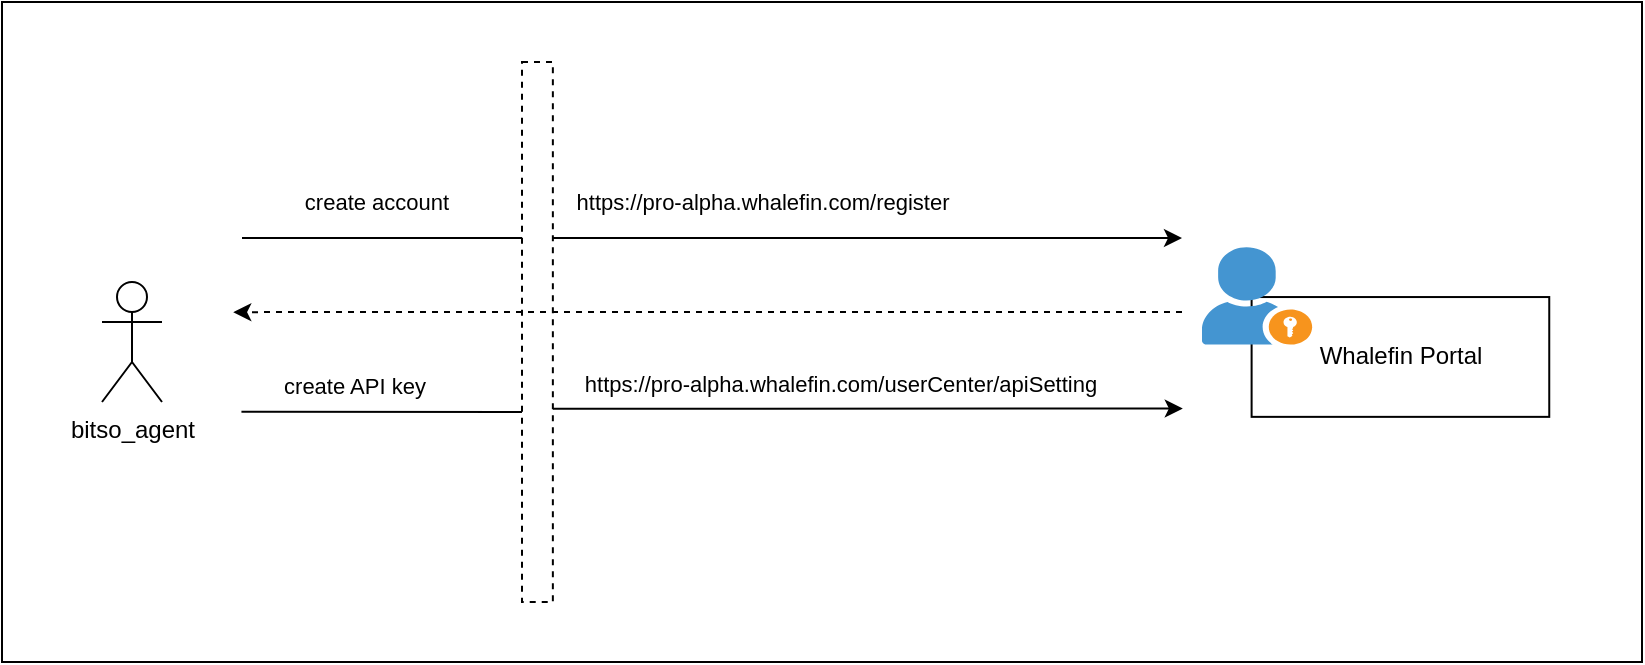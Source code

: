 <mxfile>
    <diagram id="lOYIZA3d3fUGrpe1oG6E" name="Page-1">
        <mxGraphModel dx="1075" dy="860" grid="1" gridSize="10" guides="1" tooltips="1" connect="1" arrows="1" fold="1" page="1" pageScale="1" pageWidth="850" pageHeight="1100" math="0" shadow="0">
            <root>
                <mxCell id="0"/>
                <mxCell id="1" parent="0"/>
                <mxCell id="2" value="" style="rounded=0;whiteSpace=wrap;html=1;" parent="1" vertex="1">
                    <mxGeometry width="820" height="330" as="geometry"/>
                </mxCell>
                <mxCell id="7" style="edgeStyle=none;html=1;" parent="1" edge="1">
                    <mxGeometry relative="1" as="geometry">
                        <mxPoint x="120" y="118" as="sourcePoint"/>
                        <mxPoint x="590" y="118" as="targetPoint"/>
                        <Array as="points">
                            <mxPoint x="200" y="118"/>
                            <mxPoint x="430" y="118"/>
                            <mxPoint x="590" y="118"/>
                        </Array>
                    </mxGeometry>
                </mxCell>
                <mxCell id="8" value="create account" style="edgeLabel;html=1;align=center;verticalAlign=middle;resizable=0;points=[];" parent="7" vertex="1" connectable="0">
                    <mxGeometry x="-0.183" y="-1" relative="1" as="geometry">
                        <mxPoint x="-125" y="-19" as="offset"/>
                    </mxGeometry>
                </mxCell>
                <mxCell id="23" value="https://pro-alpha.whalefin.com/register" style="edgeLabel;html=1;align=center;verticalAlign=middle;resizable=0;points=[];" parent="7" vertex="1" connectable="0">
                    <mxGeometry x="0.826" y="-1" relative="1" as="geometry">
                        <mxPoint x="-169" y="-19" as="offset"/>
                    </mxGeometry>
                </mxCell>
                <mxCell id="3" value="bitso_agent" style="shape=umlActor;verticalLabelPosition=bottom;verticalAlign=top;html=1;outlineConnect=0;" parent="1" vertex="1">
                    <mxGeometry x="50" y="140" width="30" height="60" as="geometry"/>
                </mxCell>
                <mxCell id="4" value="" style="group" parent="1" vertex="1" connectable="0">
                    <mxGeometry x="600.002" y="122.563" width="173.624" height="84.865" as="geometry"/>
                </mxCell>
                <mxCell id="5" value="Whalefin Portal" style="rounded=0;whiteSpace=wrap;html=1;" parent="4" vertex="1">
                    <mxGeometry x="24.803" y="24.96" width="148.821" height="59.905" as="geometry"/>
                </mxCell>
                <mxCell id="6" value="" style="shadow=0;dashed=0;html=1;strokeColor=none;fillColor=#4495D1;labelPosition=center;verticalLabelPosition=bottom;verticalAlign=top;align=center;outlineConnect=0;shape=mxgraph.veeam.portal_admin;" parent="4" vertex="1">
                    <mxGeometry width="55.064" height="48.723" as="geometry"/>
                </mxCell>
                <mxCell id="19" style="edgeStyle=none;html=1;startArrow=none;startFill=0;endArrow=none;endFill=0;exitX=0.045;exitY=0.648;exitDx=0;exitDy=0;entryX=0.146;entryY=0.621;entryDx=0;entryDy=0;entryPerimeter=0;exitPerimeter=0;" parent="1" source="10" target="2" edge="1">
                    <mxGeometry relative="1" as="geometry">
                        <mxPoint x="350" y="202.5" as="sourcePoint"/>
                        <mxPoint x="130" y="205" as="targetPoint"/>
                    </mxGeometry>
                </mxCell>
                <mxCell id="20" value="create API key" style="edgeLabel;html=1;align=center;verticalAlign=middle;resizable=0;points=[];" parent="19" vertex="1" connectable="0">
                    <mxGeometry x="-0.433" y="-2" relative="1" as="geometry">
                        <mxPoint x="-45" y="-11" as="offset"/>
                    </mxGeometry>
                </mxCell>
                <mxCell id="26" style="edgeStyle=none;html=1;entryX=0.72;entryY=0.616;entryDx=0;entryDy=0;entryPerimeter=0;startArrow=none;startFill=0;endArrow=classic;endFill=1;exitX=0.992;exitY=0.642;exitDx=0;exitDy=0;exitPerimeter=0;" parent="1" source="10" target="2" edge="1">
                    <mxGeometry relative="1" as="geometry"/>
                </mxCell>
                <mxCell id="27" value="&lt;span&gt;https://pro-alpha.whalefin.com/userCenter/apiSetting&lt;/span&gt;" style="edgeLabel;html=1;align=center;verticalAlign=middle;resizable=0;points=[];" parent="26" vertex="1" connectable="0">
                    <mxGeometry x="0.183" y="-1" relative="1" as="geometry">
                        <mxPoint x="-43" y="-14" as="offset"/>
                    </mxGeometry>
                </mxCell>
                <mxCell id="10" value="" style="rounded=0;whiteSpace=wrap;html=1;dashed=1;" parent="1" vertex="1">
                    <mxGeometry x="260" y="30" width="15.43" height="270" as="geometry"/>
                </mxCell>
                <mxCell id="14" style="edgeStyle=none;html=1;entryX=0.141;entryY=0.47;entryDx=0;entryDy=0;endArrow=classic;endFill=1;dashed=1;entryPerimeter=0;" parent="1" target="2" edge="1">
                    <mxGeometry relative="1" as="geometry">
                        <mxPoint x="590" y="155" as="sourcePoint"/>
                        <mxPoint x="328.5" y="154.95" as="targetPoint"/>
                        <Array as="points">
                            <mxPoint x="590" y="155"/>
                            <mxPoint x="340" y="155"/>
                            <mxPoint x="210" y="155"/>
                            <mxPoint x="150" y="155"/>
                        </Array>
                    </mxGeometry>
                </mxCell>
            </root>
        </mxGraphModel>
    </diagram>
</mxfile>